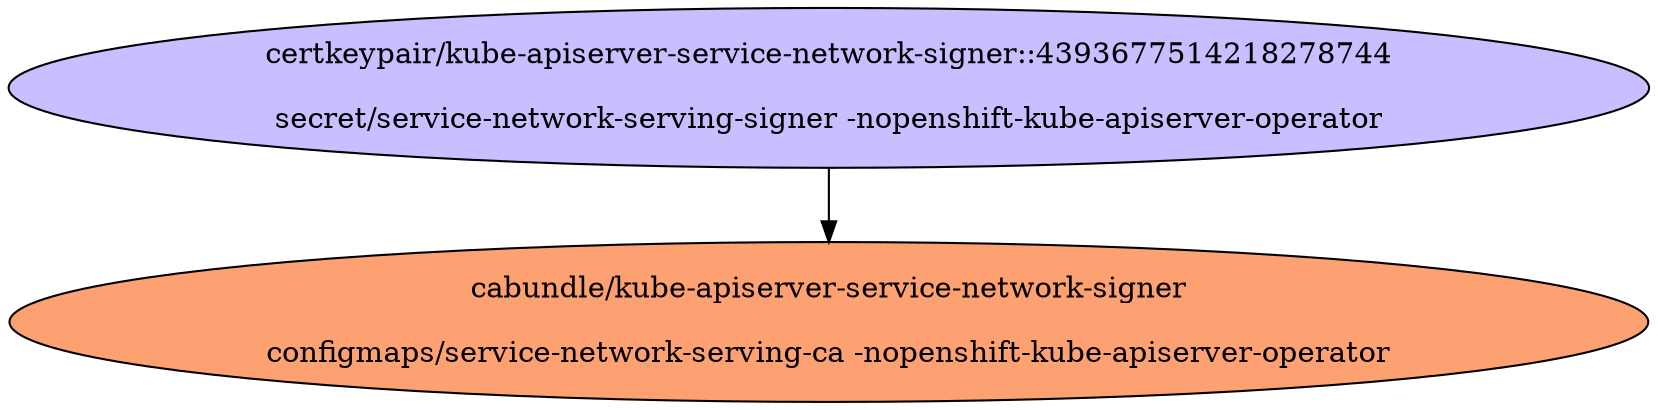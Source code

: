 digraph "Local Certificate" {
  // Node definitions.
  3 [
    label="certkeypair/kube-apiserver-service-network-signer::4393677514218278744\n\nsecret/service-network-serving-signer -nopenshift-kube-apiserver-operator\n"
    style=filled
    fillcolor="#c7bfff"
  ];
  14 [
    label="cabundle/kube-apiserver-service-network-signer\n\nconfigmaps/service-network-serving-ca -nopenshift-kube-apiserver-operator\n"
    style=filled
    fillcolor="#fda172"
  ];

  // Edge definitions.
  3 -> 14;
}